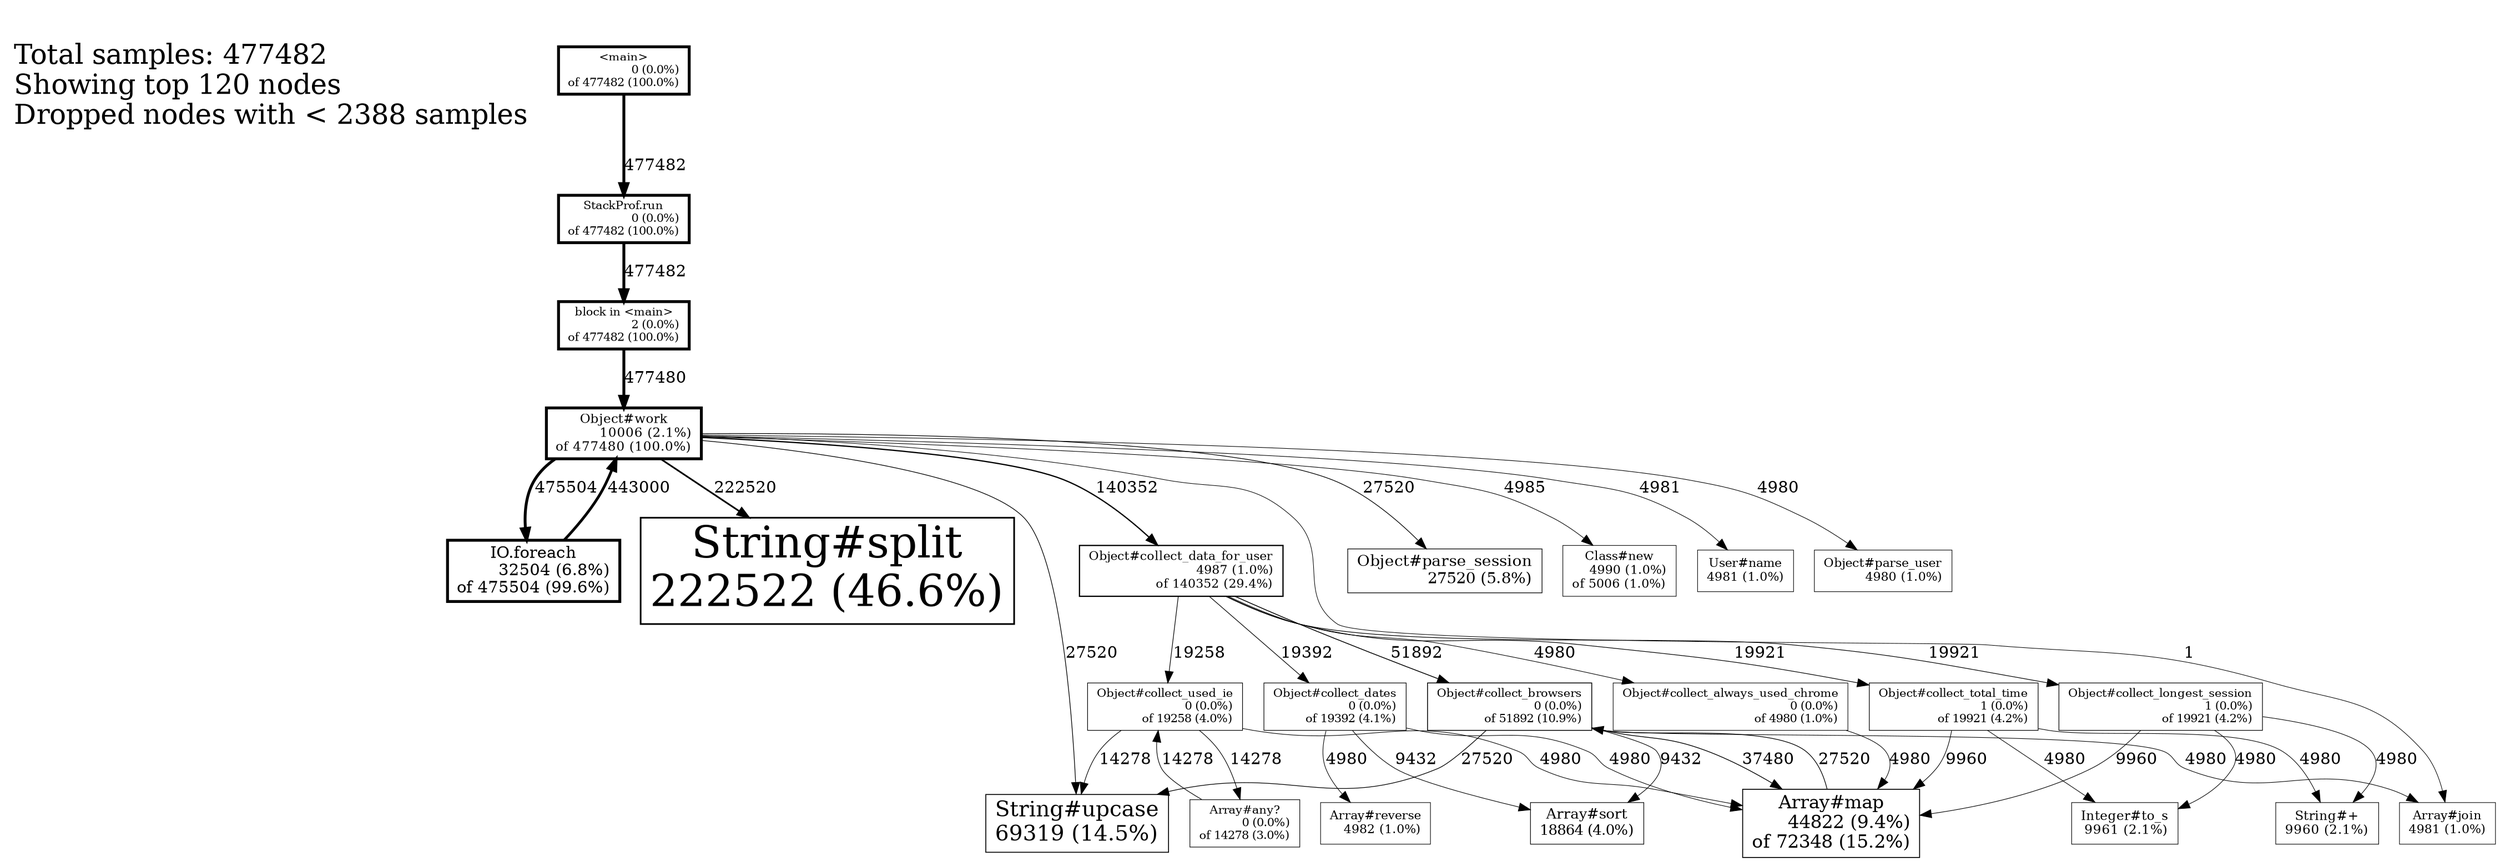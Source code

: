 digraph profile {
Legend [shape=box,fontsize=24,shape=plaintext,label="
Total samples: 477482\lShowing top 120 nodes\lDropped nodes with < 2388 samples\l"];
  "4408309000" [size=2.5] [fontsize=10.000251660509972] [penwidth="2.5"] [shape=box] [label="block in <main>\n2 (0.0%)\rof 477482 (100.0%)\r"];
  "4408309440" [size=2.5] [fontsize=10.0] [penwidth="2.5"] [shape=box] [label="<main>\n0 (0.0%)\rof 477482 (100.0%)\r"];
  "4410419200" [size=2.5] [fontsize=10.0] [penwidth="2.5"] [shape=box] [label="StackProf.run\n0 (0.0%)\rof 477482 (100.0%)\r"];
  "4405404480" [size=2.4999916227208567] [fontsize=11.259057531390155] [penwidth="2.4999916227208567"] [shape=box] [label="Object#work\n10006 (2.1%)\rof 477480 (100.0%)\r"];
  "4406619880" [size=2.491714870927072] [fontsize=14.089986608065718] [penwidth="2.491714870927072"] [shape=box] [label="IO.foreach\n32504 (6.8%)\rof 475504 (99.6%)\r"];
  "4406747440" [size=1.4320644547857302] [fontsize=38.0] [penwidth="1.4320644547857302"] [shape=box] [label="String#split\n222522 (46.6%)\r"];
  "4405403640" [size=1.0878839411747458] [fontsize=10.627515481615301] [penwidth="1.0878839411747458"] [shape=box] [label="Object#collect_data_for_user\n4987 (1.0%)\rof 140352 (29.4%)\r"];
  "4406708000" [size=0.8030396957372214] [fontsize=15.639963688983562] [penwidth="0.8030396957372214"] [shape=box] [label="Array#map\n44822 (9.4%)\rof 72348 (15.2%)\r"];
  "4406748240" [size=0.7903523064743803] [fontsize=18.722427445376187] [penwidth="0.7903523064743803"] [shape=box] [label="String#upcase\n69319 (14.5%)\r"];
  "4405403120" [size=0.7173568846574321] [fontsize=10.0] [penwidth="0.7173568846574321"] [shape=box] [label="Object#collect_browsers\n0 (0.0%)\rof 51892 (10.9%)\r"];
  "4405403680" [size=0.6152713610146561] [fontsize=13.462848617215377] [penwidth="0.6152713610146561"] [shape=box] [label="Object#parse_session\n27520 (5.8%)\r"];
  "4405403320" [size=0.5834418889089013] [fontsize=10.000125830254985] [penwidth="0.5834418889089013"] [shape=box] [label="Object#collect_total_time\n1 (0.0%)\rof 19921 (4.2%)\r"];
  "4405403280" [size=0.5834418889089013] [fontsize=10.000125830254985] [penwidth="0.5834418889089013"] [shape=box] [label="Object#collect_longest_session\n1 (0.0%)\rof 19921 (4.2%)\r"];
  "4405402720" [size=0.5812260985754437] [fontsize=10.0] [penwidth="0.5812260985754437"] [shape=box] [label="Object#collect_dates\n0 (0.0%)\rof 19392 (4.1%)\r"];
  "4405403040" [size=0.5806648208728287] [fontsize=10.0] [penwidth="0.5806648208728287"] [shape=box] [label="Object#collect_used_ie\n0 (0.0%)\rof 19258 (4.0%)\r"];
  "4406708320" [size=0.5790144968815578] [fontsize=12.373661930056354] [penwidth="0.5790144968815578"] [shape=box] [label="Array#sort\n18864 (4.0%)\r"];
  "4406639560" [size=0.5598053958054964] [fontsize=10.0] [penwidth="0.5598053958054964"] [shape=box] [label="Array#any?\n0 (0.0%)\rof 14278 (3.0%)\r"];
  "4406729040" [size=0.5417230387742366] [fontsize=11.253395169915784] [penwidth="0.5417230387742366"] [shape=box] [label="Integer#to_s\n9961 (2.1%)\r"];
  "4406751040" [size=0.5417188501346648] [fontsize=11.253269339660797] [penwidth="0.5417188501346648"] [shape=box] [label="String#+\n9960 (2.1%)\r"];
  "4406759880" [size=0.520968329696198] [fontsize=10.627892972380259] [penwidth="0.520968329696198"] [shape=box] [label="Class#new\n4990 (1.0%)\rof 5006 (1.0%)\r"];
  "4406708560" [size=0.5208678023464759] [fontsize=10.626886330340371] [penwidth="0.5208678023464759"] [shape=box] [label="Array#reverse\n4982 (1.0%)\r"];
  "4405404640" [size=0.5208636137069041] [fontsize=10.626760500085386] [penwidth="0.5208636137069041"] [shape=box] [label="User#name\n4981 (1.0%)\r"];
  "4406708600" [size=0.5208636137069041] [fontsize=10.626760500085386] [penwidth="0.5208636137069041"] [shape=box] [label="Array#join\n4981 (1.0%)\r"];
  "4405402920" [size=0.5208594250673324] [fontsize=10.0] [penwidth="0.5208594250673324"] [shape=box] [label="Object#collect_always_used_chrome\n0 (0.0%)\rof 4980 (1.0%)\r"];
  "4405404040" [size=0.5208594250673324] [fontsize=10.626634669830398] [penwidth="0.5208594250673324"] [shape=box] [label="Object#parse_user\n4980 (1.0%)\r"];
  "4408309000" -> "4405404480" [label="477480"] [weight="477480"] [penwidth="2.4999916227208567"];
  "4408309440" -> "4410419200" [label="477482"] [weight="477482"] [penwidth="2.5"];
  "4410419200" -> "4408309000" [label="477482"] [weight="477482"] [penwidth="2.5"];
  "4405404480" -> "4406759880" [label="4985"] [weight="4985"] [penwidth="0.5208803682651911"];
  "4405404480" -> "4406619880" [label="475504"] [weight="475504"] [penwidth="2.491714870927072"];
  "4405404480" -> "4406747440" [label="222520"] [weight="222520"] [penwidth="1.4320560775065867"];
  "4405404480" -> "4405404040" [label="4980"] [weight="4980"] [penwidth="0.5208594250673324"];
  "4405404480" -> "4405403680" [label="27520"] [weight="27520"] [penwidth="0.6152713610146561"];
  "4405404480" -> "4406748240" [label="27520"] [weight="27520"] [penwidth="0.6152713610146561"];
  "4405404480" -> "4405403640" [label="140352"] [weight="140352"] [penwidth="1.0878839411747458"];
  "4405404480" -> "4405404640" [label="4981"] [weight="4981"] [penwidth="0.5208636137069041"];
  "4405404480" -> "4406708600" [label="1"] [weight="1"] [penwidth="0.5000041886395717"];
  "4406619880" -> "4405404480" [label="443000"] [weight="443000"] [penwidth="2.355567330286796"];
  "4405403640" -> "4405403320" [label="19921"] [weight="19921"] [penwidth="0.5834418889089013"];
  "4405403640" -> "4405403280" [label="19921"] [weight="19921"] [penwidth="0.5834418889089013"];
  "4405403640" -> "4405403120" [label="51892"] [weight="51892"] [penwidth="0.7173568846574321"];
  "4405403640" -> "4405403040" [label="19258"] [weight="19258"] [penwidth="0.5806648208728287"];
  "4405403640" -> "4405402920" [label="4980"] [weight="4980"] [penwidth="0.5208594250673324"];
  "4405403640" -> "4405402720" [label="19392"] [weight="19392"] [penwidth="0.5812260985754437"];
  "4406708000" -> "4405403120" [label="27520"] [weight="27520"] [penwidth="0.6152713610146561"];
  "4405403120" -> "4406708000" [label="37480"] [weight="37480"] [penwidth="0.6569902111493209"];
  "4405403120" -> "4406748240" [label="27520"] [weight="27520"] [penwidth="0.6152713610146561"];
  "4405403120" -> "4406708320" [label="9432"] [weight="9432"] [penwidth="0.5395072484407789"];
  "4405403120" -> "4406708600" [label="4980"] [weight="4980"] [penwidth="0.5208594250673324"];
  "4405403320" -> "4406708000" [label="9960"] [weight="9960"] [penwidth="0.5417188501346648"];
  "4405403320" -> "4406729040" [label="4980"] [weight="4980"] [penwidth="0.5208594250673324"];
  "4405403320" -> "4406751040" [label="4980"] [weight="4980"] [penwidth="0.5208594250673324"];
  "4405403280" -> "4406708000" [label="9960"] [weight="9960"] [penwidth="0.5417188501346648"];
  "4405403280" -> "4406729040" [label="4980"] [weight="4980"] [penwidth="0.5208594250673324"];
  "4405403280" -> "4406751040" [label="4980"] [weight="4980"] [penwidth="0.5208594250673324"];
  "4405402720" -> "4406708000" [label="4980"] [weight="4980"] [penwidth="0.5208594250673324"];
  "4405402720" -> "4406708320" [label="9432"] [weight="9432"] [penwidth="0.5395072484407789"];
  "4405402720" -> "4406708560" [label="4980"] [weight="4980"] [penwidth="0.5208594250673324"];
  "4405403040" -> "4406708000" [label="4980"] [weight="4980"] [penwidth="0.5208594250673324"];
  "4405403040" -> "4406748240" [label="14278"] [weight="14278"] [penwidth="0.5598053958054964"];
  "4405403040" -> "4406639560" [label="14278"] [weight="14278"] [penwidth="0.5598053958054964"];
  "4406639560" -> "4405403040" [label="14278"] [weight="14278"] [penwidth="0.5598053958054964"];
  "4405402920" -> "4406708000" [label="4980"] [weight="4980"] [penwidth="0.5208594250673324"];
}
